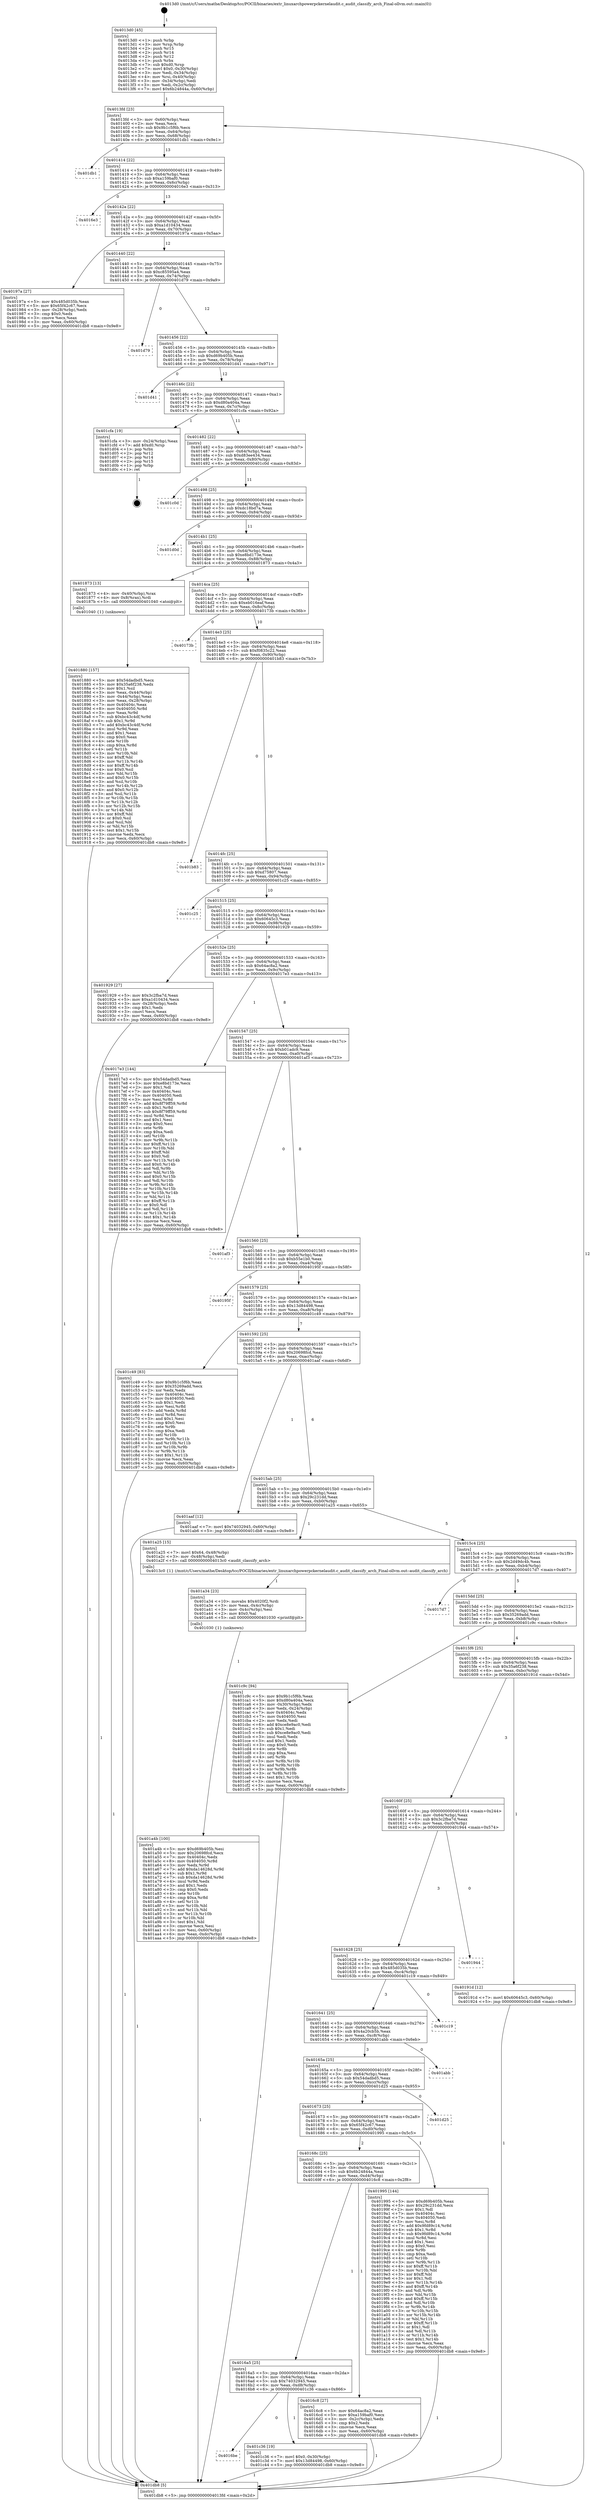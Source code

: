 digraph "0x4013d0" {
  label = "0x4013d0 (/mnt/c/Users/mathe/Desktop/tcc/POCII/binaries/extr_linuxarchpowerpckernelaudit.c_audit_classify_arch_Final-ollvm.out::main(0))"
  labelloc = "t"
  node[shape=record]

  Entry [label="",width=0.3,height=0.3,shape=circle,fillcolor=black,style=filled]
  "0x4013fd" [label="{
     0x4013fd [23]\l
     | [instrs]\l
     &nbsp;&nbsp;0x4013fd \<+3\>: mov -0x60(%rbp),%eax\l
     &nbsp;&nbsp;0x401400 \<+2\>: mov %eax,%ecx\l
     &nbsp;&nbsp;0x401402 \<+6\>: sub $0x9b1c5f6b,%ecx\l
     &nbsp;&nbsp;0x401408 \<+3\>: mov %eax,-0x64(%rbp)\l
     &nbsp;&nbsp;0x40140b \<+3\>: mov %ecx,-0x68(%rbp)\l
     &nbsp;&nbsp;0x40140e \<+6\>: je 0000000000401db1 \<main+0x9e1\>\l
  }"]
  "0x401db1" [label="{
     0x401db1\l
  }", style=dashed]
  "0x401414" [label="{
     0x401414 [22]\l
     | [instrs]\l
     &nbsp;&nbsp;0x401414 \<+5\>: jmp 0000000000401419 \<main+0x49\>\l
     &nbsp;&nbsp;0x401419 \<+3\>: mov -0x64(%rbp),%eax\l
     &nbsp;&nbsp;0x40141c \<+5\>: sub $0xa159baf0,%eax\l
     &nbsp;&nbsp;0x401421 \<+3\>: mov %eax,-0x6c(%rbp)\l
     &nbsp;&nbsp;0x401424 \<+6\>: je 00000000004016e3 \<main+0x313\>\l
  }"]
  Exit [label="",width=0.3,height=0.3,shape=circle,fillcolor=black,style=filled,peripheries=2]
  "0x4016e3" [label="{
     0x4016e3\l
  }", style=dashed]
  "0x40142a" [label="{
     0x40142a [22]\l
     | [instrs]\l
     &nbsp;&nbsp;0x40142a \<+5\>: jmp 000000000040142f \<main+0x5f\>\l
     &nbsp;&nbsp;0x40142f \<+3\>: mov -0x64(%rbp),%eax\l
     &nbsp;&nbsp;0x401432 \<+5\>: sub $0xa1d10434,%eax\l
     &nbsp;&nbsp;0x401437 \<+3\>: mov %eax,-0x70(%rbp)\l
     &nbsp;&nbsp;0x40143a \<+6\>: je 000000000040197a \<main+0x5aa\>\l
  }"]
  "0x4016be" [label="{
     0x4016be\l
  }", style=dashed]
  "0x40197a" [label="{
     0x40197a [27]\l
     | [instrs]\l
     &nbsp;&nbsp;0x40197a \<+5\>: mov $0x485d035b,%eax\l
     &nbsp;&nbsp;0x40197f \<+5\>: mov $0x65f42c67,%ecx\l
     &nbsp;&nbsp;0x401984 \<+3\>: mov -0x28(%rbp),%edx\l
     &nbsp;&nbsp;0x401987 \<+3\>: cmp $0x0,%edx\l
     &nbsp;&nbsp;0x40198a \<+3\>: cmove %ecx,%eax\l
     &nbsp;&nbsp;0x40198d \<+3\>: mov %eax,-0x60(%rbp)\l
     &nbsp;&nbsp;0x401990 \<+5\>: jmp 0000000000401db8 \<main+0x9e8\>\l
  }"]
  "0x401440" [label="{
     0x401440 [22]\l
     | [instrs]\l
     &nbsp;&nbsp;0x401440 \<+5\>: jmp 0000000000401445 \<main+0x75\>\l
     &nbsp;&nbsp;0x401445 \<+3\>: mov -0x64(%rbp),%eax\l
     &nbsp;&nbsp;0x401448 \<+5\>: sub $0xc85595a4,%eax\l
     &nbsp;&nbsp;0x40144d \<+3\>: mov %eax,-0x74(%rbp)\l
     &nbsp;&nbsp;0x401450 \<+6\>: je 0000000000401d79 \<main+0x9a9\>\l
  }"]
  "0x401c36" [label="{
     0x401c36 [19]\l
     | [instrs]\l
     &nbsp;&nbsp;0x401c36 \<+7\>: movl $0x0,-0x30(%rbp)\l
     &nbsp;&nbsp;0x401c3d \<+7\>: movl $0x13d84498,-0x60(%rbp)\l
     &nbsp;&nbsp;0x401c44 \<+5\>: jmp 0000000000401db8 \<main+0x9e8\>\l
  }"]
  "0x401d79" [label="{
     0x401d79\l
  }", style=dashed]
  "0x401456" [label="{
     0x401456 [22]\l
     | [instrs]\l
     &nbsp;&nbsp;0x401456 \<+5\>: jmp 000000000040145b \<main+0x8b\>\l
     &nbsp;&nbsp;0x40145b \<+3\>: mov -0x64(%rbp),%eax\l
     &nbsp;&nbsp;0x40145e \<+5\>: sub $0xd69b405b,%eax\l
     &nbsp;&nbsp;0x401463 \<+3\>: mov %eax,-0x78(%rbp)\l
     &nbsp;&nbsp;0x401466 \<+6\>: je 0000000000401d41 \<main+0x971\>\l
  }"]
  "0x401a4b" [label="{
     0x401a4b [100]\l
     | [instrs]\l
     &nbsp;&nbsp;0x401a4b \<+5\>: mov $0xd69b405b,%esi\l
     &nbsp;&nbsp;0x401a50 \<+5\>: mov $0x20698fcd,%ecx\l
     &nbsp;&nbsp;0x401a55 \<+7\>: mov 0x40404c,%edx\l
     &nbsp;&nbsp;0x401a5c \<+8\>: mov 0x404050,%r8d\l
     &nbsp;&nbsp;0x401a64 \<+3\>: mov %edx,%r9d\l
     &nbsp;&nbsp;0x401a67 \<+7\>: add $0xda14628d,%r9d\l
     &nbsp;&nbsp;0x401a6e \<+4\>: sub $0x1,%r9d\l
     &nbsp;&nbsp;0x401a72 \<+7\>: sub $0xda14628d,%r9d\l
     &nbsp;&nbsp;0x401a79 \<+4\>: imul %r9d,%edx\l
     &nbsp;&nbsp;0x401a7d \<+3\>: and $0x1,%edx\l
     &nbsp;&nbsp;0x401a80 \<+3\>: cmp $0x0,%edx\l
     &nbsp;&nbsp;0x401a83 \<+4\>: sete %r10b\l
     &nbsp;&nbsp;0x401a87 \<+4\>: cmp $0xa,%r8d\l
     &nbsp;&nbsp;0x401a8b \<+4\>: setl %r11b\l
     &nbsp;&nbsp;0x401a8f \<+3\>: mov %r10b,%bl\l
     &nbsp;&nbsp;0x401a92 \<+3\>: and %r11b,%bl\l
     &nbsp;&nbsp;0x401a95 \<+3\>: xor %r11b,%r10b\l
     &nbsp;&nbsp;0x401a98 \<+3\>: or %r10b,%bl\l
     &nbsp;&nbsp;0x401a9b \<+3\>: test $0x1,%bl\l
     &nbsp;&nbsp;0x401a9e \<+3\>: cmovne %ecx,%esi\l
     &nbsp;&nbsp;0x401aa1 \<+3\>: mov %esi,-0x60(%rbp)\l
     &nbsp;&nbsp;0x401aa4 \<+6\>: mov %eax,-0xdc(%rbp)\l
     &nbsp;&nbsp;0x401aaa \<+5\>: jmp 0000000000401db8 \<main+0x9e8\>\l
  }"]
  "0x401d41" [label="{
     0x401d41\l
  }", style=dashed]
  "0x40146c" [label="{
     0x40146c [22]\l
     | [instrs]\l
     &nbsp;&nbsp;0x40146c \<+5\>: jmp 0000000000401471 \<main+0xa1\>\l
     &nbsp;&nbsp;0x401471 \<+3\>: mov -0x64(%rbp),%eax\l
     &nbsp;&nbsp;0x401474 \<+5\>: sub $0xd80a404a,%eax\l
     &nbsp;&nbsp;0x401479 \<+3\>: mov %eax,-0x7c(%rbp)\l
     &nbsp;&nbsp;0x40147c \<+6\>: je 0000000000401cfa \<main+0x92a\>\l
  }"]
  "0x401a34" [label="{
     0x401a34 [23]\l
     | [instrs]\l
     &nbsp;&nbsp;0x401a34 \<+10\>: movabs $0x4020f2,%rdi\l
     &nbsp;&nbsp;0x401a3e \<+3\>: mov %eax,-0x4c(%rbp)\l
     &nbsp;&nbsp;0x401a41 \<+3\>: mov -0x4c(%rbp),%esi\l
     &nbsp;&nbsp;0x401a44 \<+2\>: mov $0x0,%al\l
     &nbsp;&nbsp;0x401a46 \<+5\>: call 0000000000401030 \<printf@plt\>\l
     | [calls]\l
     &nbsp;&nbsp;0x401030 \{1\} (unknown)\l
  }"]
  "0x401cfa" [label="{
     0x401cfa [19]\l
     | [instrs]\l
     &nbsp;&nbsp;0x401cfa \<+3\>: mov -0x24(%rbp),%eax\l
     &nbsp;&nbsp;0x401cfd \<+7\>: add $0xd0,%rsp\l
     &nbsp;&nbsp;0x401d04 \<+1\>: pop %rbx\l
     &nbsp;&nbsp;0x401d05 \<+2\>: pop %r12\l
     &nbsp;&nbsp;0x401d07 \<+2\>: pop %r14\l
     &nbsp;&nbsp;0x401d09 \<+2\>: pop %r15\l
     &nbsp;&nbsp;0x401d0b \<+1\>: pop %rbp\l
     &nbsp;&nbsp;0x401d0c \<+1\>: ret\l
  }"]
  "0x401482" [label="{
     0x401482 [22]\l
     | [instrs]\l
     &nbsp;&nbsp;0x401482 \<+5\>: jmp 0000000000401487 \<main+0xb7\>\l
     &nbsp;&nbsp;0x401487 \<+3\>: mov -0x64(%rbp),%eax\l
     &nbsp;&nbsp;0x40148a \<+5\>: sub $0xd83ee434,%eax\l
     &nbsp;&nbsp;0x40148f \<+3\>: mov %eax,-0x80(%rbp)\l
     &nbsp;&nbsp;0x401492 \<+6\>: je 0000000000401c0d \<main+0x83d\>\l
  }"]
  "0x401880" [label="{
     0x401880 [157]\l
     | [instrs]\l
     &nbsp;&nbsp;0x401880 \<+5\>: mov $0x54dadbd5,%ecx\l
     &nbsp;&nbsp;0x401885 \<+5\>: mov $0x35a6f238,%edx\l
     &nbsp;&nbsp;0x40188a \<+3\>: mov $0x1,%sil\l
     &nbsp;&nbsp;0x40188d \<+3\>: mov %eax,-0x44(%rbp)\l
     &nbsp;&nbsp;0x401890 \<+3\>: mov -0x44(%rbp),%eax\l
     &nbsp;&nbsp;0x401893 \<+3\>: mov %eax,-0x28(%rbp)\l
     &nbsp;&nbsp;0x401896 \<+7\>: mov 0x40404c,%eax\l
     &nbsp;&nbsp;0x40189d \<+8\>: mov 0x404050,%r8d\l
     &nbsp;&nbsp;0x4018a5 \<+3\>: mov %eax,%r9d\l
     &nbsp;&nbsp;0x4018a8 \<+7\>: sub $0xbc43c4df,%r9d\l
     &nbsp;&nbsp;0x4018af \<+4\>: sub $0x1,%r9d\l
     &nbsp;&nbsp;0x4018b3 \<+7\>: add $0xbc43c4df,%r9d\l
     &nbsp;&nbsp;0x4018ba \<+4\>: imul %r9d,%eax\l
     &nbsp;&nbsp;0x4018be \<+3\>: and $0x1,%eax\l
     &nbsp;&nbsp;0x4018c1 \<+3\>: cmp $0x0,%eax\l
     &nbsp;&nbsp;0x4018c4 \<+4\>: sete %r10b\l
     &nbsp;&nbsp;0x4018c8 \<+4\>: cmp $0xa,%r8d\l
     &nbsp;&nbsp;0x4018cc \<+4\>: setl %r11b\l
     &nbsp;&nbsp;0x4018d0 \<+3\>: mov %r10b,%bl\l
     &nbsp;&nbsp;0x4018d3 \<+3\>: xor $0xff,%bl\l
     &nbsp;&nbsp;0x4018d6 \<+3\>: mov %r11b,%r14b\l
     &nbsp;&nbsp;0x4018d9 \<+4\>: xor $0xff,%r14b\l
     &nbsp;&nbsp;0x4018dd \<+4\>: xor $0x0,%sil\l
     &nbsp;&nbsp;0x4018e1 \<+3\>: mov %bl,%r15b\l
     &nbsp;&nbsp;0x4018e4 \<+4\>: and $0x0,%r15b\l
     &nbsp;&nbsp;0x4018e8 \<+3\>: and %sil,%r10b\l
     &nbsp;&nbsp;0x4018eb \<+3\>: mov %r14b,%r12b\l
     &nbsp;&nbsp;0x4018ee \<+4\>: and $0x0,%r12b\l
     &nbsp;&nbsp;0x4018f2 \<+3\>: and %sil,%r11b\l
     &nbsp;&nbsp;0x4018f5 \<+3\>: or %r10b,%r15b\l
     &nbsp;&nbsp;0x4018f8 \<+3\>: or %r11b,%r12b\l
     &nbsp;&nbsp;0x4018fb \<+3\>: xor %r12b,%r15b\l
     &nbsp;&nbsp;0x4018fe \<+3\>: or %r14b,%bl\l
     &nbsp;&nbsp;0x401901 \<+3\>: xor $0xff,%bl\l
     &nbsp;&nbsp;0x401904 \<+4\>: or $0x0,%sil\l
     &nbsp;&nbsp;0x401908 \<+3\>: and %sil,%bl\l
     &nbsp;&nbsp;0x40190b \<+3\>: or %bl,%r15b\l
     &nbsp;&nbsp;0x40190e \<+4\>: test $0x1,%r15b\l
     &nbsp;&nbsp;0x401912 \<+3\>: cmovne %edx,%ecx\l
     &nbsp;&nbsp;0x401915 \<+3\>: mov %ecx,-0x60(%rbp)\l
     &nbsp;&nbsp;0x401918 \<+5\>: jmp 0000000000401db8 \<main+0x9e8\>\l
  }"]
  "0x401c0d" [label="{
     0x401c0d\l
  }", style=dashed]
  "0x401498" [label="{
     0x401498 [25]\l
     | [instrs]\l
     &nbsp;&nbsp;0x401498 \<+5\>: jmp 000000000040149d \<main+0xcd\>\l
     &nbsp;&nbsp;0x40149d \<+3\>: mov -0x64(%rbp),%eax\l
     &nbsp;&nbsp;0x4014a0 \<+5\>: sub $0xdc18bd7a,%eax\l
     &nbsp;&nbsp;0x4014a5 \<+6\>: mov %eax,-0x84(%rbp)\l
     &nbsp;&nbsp;0x4014ab \<+6\>: je 0000000000401d0d \<main+0x93d\>\l
  }"]
  "0x4013d0" [label="{
     0x4013d0 [45]\l
     | [instrs]\l
     &nbsp;&nbsp;0x4013d0 \<+1\>: push %rbp\l
     &nbsp;&nbsp;0x4013d1 \<+3\>: mov %rsp,%rbp\l
     &nbsp;&nbsp;0x4013d4 \<+2\>: push %r15\l
     &nbsp;&nbsp;0x4013d6 \<+2\>: push %r14\l
     &nbsp;&nbsp;0x4013d8 \<+2\>: push %r12\l
     &nbsp;&nbsp;0x4013da \<+1\>: push %rbx\l
     &nbsp;&nbsp;0x4013db \<+7\>: sub $0xd0,%rsp\l
     &nbsp;&nbsp;0x4013e2 \<+7\>: movl $0x0,-0x30(%rbp)\l
     &nbsp;&nbsp;0x4013e9 \<+3\>: mov %edi,-0x34(%rbp)\l
     &nbsp;&nbsp;0x4013ec \<+4\>: mov %rsi,-0x40(%rbp)\l
     &nbsp;&nbsp;0x4013f0 \<+3\>: mov -0x34(%rbp),%edi\l
     &nbsp;&nbsp;0x4013f3 \<+3\>: mov %edi,-0x2c(%rbp)\l
     &nbsp;&nbsp;0x4013f6 \<+7\>: movl $0x6b24844a,-0x60(%rbp)\l
  }"]
  "0x401d0d" [label="{
     0x401d0d\l
  }", style=dashed]
  "0x4014b1" [label="{
     0x4014b1 [25]\l
     | [instrs]\l
     &nbsp;&nbsp;0x4014b1 \<+5\>: jmp 00000000004014b6 \<main+0xe6\>\l
     &nbsp;&nbsp;0x4014b6 \<+3\>: mov -0x64(%rbp),%eax\l
     &nbsp;&nbsp;0x4014b9 \<+5\>: sub $0xe8bd173e,%eax\l
     &nbsp;&nbsp;0x4014be \<+6\>: mov %eax,-0x88(%rbp)\l
     &nbsp;&nbsp;0x4014c4 \<+6\>: je 0000000000401873 \<main+0x4a3\>\l
  }"]
  "0x401db8" [label="{
     0x401db8 [5]\l
     | [instrs]\l
     &nbsp;&nbsp;0x401db8 \<+5\>: jmp 00000000004013fd \<main+0x2d\>\l
  }"]
  "0x401873" [label="{
     0x401873 [13]\l
     | [instrs]\l
     &nbsp;&nbsp;0x401873 \<+4\>: mov -0x40(%rbp),%rax\l
     &nbsp;&nbsp;0x401877 \<+4\>: mov 0x8(%rax),%rdi\l
     &nbsp;&nbsp;0x40187b \<+5\>: call 0000000000401040 \<atoi@plt\>\l
     | [calls]\l
     &nbsp;&nbsp;0x401040 \{1\} (unknown)\l
  }"]
  "0x4014ca" [label="{
     0x4014ca [25]\l
     | [instrs]\l
     &nbsp;&nbsp;0x4014ca \<+5\>: jmp 00000000004014cf \<main+0xff\>\l
     &nbsp;&nbsp;0x4014cf \<+3\>: mov -0x64(%rbp),%eax\l
     &nbsp;&nbsp;0x4014d2 \<+5\>: sub $0xeb016eaf,%eax\l
     &nbsp;&nbsp;0x4014d7 \<+6\>: mov %eax,-0x8c(%rbp)\l
     &nbsp;&nbsp;0x4014dd \<+6\>: je 000000000040173b \<main+0x36b\>\l
  }"]
  "0x4016a5" [label="{
     0x4016a5 [25]\l
     | [instrs]\l
     &nbsp;&nbsp;0x4016a5 \<+5\>: jmp 00000000004016aa \<main+0x2da\>\l
     &nbsp;&nbsp;0x4016aa \<+3\>: mov -0x64(%rbp),%eax\l
     &nbsp;&nbsp;0x4016ad \<+5\>: sub $0x74032945,%eax\l
     &nbsp;&nbsp;0x4016b2 \<+6\>: mov %eax,-0xd8(%rbp)\l
     &nbsp;&nbsp;0x4016b8 \<+6\>: je 0000000000401c36 \<main+0x866\>\l
  }"]
  "0x40173b" [label="{
     0x40173b\l
  }", style=dashed]
  "0x4014e3" [label="{
     0x4014e3 [25]\l
     | [instrs]\l
     &nbsp;&nbsp;0x4014e3 \<+5\>: jmp 00000000004014e8 \<main+0x118\>\l
     &nbsp;&nbsp;0x4014e8 \<+3\>: mov -0x64(%rbp),%eax\l
     &nbsp;&nbsp;0x4014eb \<+5\>: sub $0xf0835c22,%eax\l
     &nbsp;&nbsp;0x4014f0 \<+6\>: mov %eax,-0x90(%rbp)\l
     &nbsp;&nbsp;0x4014f6 \<+6\>: je 0000000000401b83 \<main+0x7b3\>\l
  }"]
  "0x4016c8" [label="{
     0x4016c8 [27]\l
     | [instrs]\l
     &nbsp;&nbsp;0x4016c8 \<+5\>: mov $0x64ac8a2,%eax\l
     &nbsp;&nbsp;0x4016cd \<+5\>: mov $0xa159baf0,%ecx\l
     &nbsp;&nbsp;0x4016d2 \<+3\>: mov -0x2c(%rbp),%edx\l
     &nbsp;&nbsp;0x4016d5 \<+3\>: cmp $0x2,%edx\l
     &nbsp;&nbsp;0x4016d8 \<+3\>: cmovne %ecx,%eax\l
     &nbsp;&nbsp;0x4016db \<+3\>: mov %eax,-0x60(%rbp)\l
     &nbsp;&nbsp;0x4016de \<+5\>: jmp 0000000000401db8 \<main+0x9e8\>\l
  }"]
  "0x401b83" [label="{
     0x401b83\l
  }", style=dashed]
  "0x4014fc" [label="{
     0x4014fc [25]\l
     | [instrs]\l
     &nbsp;&nbsp;0x4014fc \<+5\>: jmp 0000000000401501 \<main+0x131\>\l
     &nbsp;&nbsp;0x401501 \<+3\>: mov -0x64(%rbp),%eax\l
     &nbsp;&nbsp;0x401504 \<+5\>: sub $0xd75807,%eax\l
     &nbsp;&nbsp;0x401509 \<+6\>: mov %eax,-0x94(%rbp)\l
     &nbsp;&nbsp;0x40150f \<+6\>: je 0000000000401c25 \<main+0x855\>\l
  }"]
  "0x40168c" [label="{
     0x40168c [25]\l
     | [instrs]\l
     &nbsp;&nbsp;0x40168c \<+5\>: jmp 0000000000401691 \<main+0x2c1\>\l
     &nbsp;&nbsp;0x401691 \<+3\>: mov -0x64(%rbp),%eax\l
     &nbsp;&nbsp;0x401694 \<+5\>: sub $0x6b24844a,%eax\l
     &nbsp;&nbsp;0x401699 \<+6\>: mov %eax,-0xd4(%rbp)\l
     &nbsp;&nbsp;0x40169f \<+6\>: je 00000000004016c8 \<main+0x2f8\>\l
  }"]
  "0x401c25" [label="{
     0x401c25\l
  }", style=dashed]
  "0x401515" [label="{
     0x401515 [25]\l
     | [instrs]\l
     &nbsp;&nbsp;0x401515 \<+5\>: jmp 000000000040151a \<main+0x14a\>\l
     &nbsp;&nbsp;0x40151a \<+3\>: mov -0x64(%rbp),%eax\l
     &nbsp;&nbsp;0x40151d \<+5\>: sub $0x60645c3,%eax\l
     &nbsp;&nbsp;0x401522 \<+6\>: mov %eax,-0x98(%rbp)\l
     &nbsp;&nbsp;0x401528 \<+6\>: je 0000000000401929 \<main+0x559\>\l
  }"]
  "0x401995" [label="{
     0x401995 [144]\l
     | [instrs]\l
     &nbsp;&nbsp;0x401995 \<+5\>: mov $0xd69b405b,%eax\l
     &nbsp;&nbsp;0x40199a \<+5\>: mov $0x29c231dd,%ecx\l
     &nbsp;&nbsp;0x40199f \<+2\>: mov $0x1,%dl\l
     &nbsp;&nbsp;0x4019a1 \<+7\>: mov 0x40404c,%esi\l
     &nbsp;&nbsp;0x4019a8 \<+7\>: mov 0x404050,%edi\l
     &nbsp;&nbsp;0x4019af \<+3\>: mov %esi,%r8d\l
     &nbsp;&nbsp;0x4019b2 \<+7\>: add $0x9fd89c14,%r8d\l
     &nbsp;&nbsp;0x4019b9 \<+4\>: sub $0x1,%r8d\l
     &nbsp;&nbsp;0x4019bd \<+7\>: sub $0x9fd89c14,%r8d\l
     &nbsp;&nbsp;0x4019c4 \<+4\>: imul %r8d,%esi\l
     &nbsp;&nbsp;0x4019c8 \<+3\>: and $0x1,%esi\l
     &nbsp;&nbsp;0x4019cb \<+3\>: cmp $0x0,%esi\l
     &nbsp;&nbsp;0x4019ce \<+4\>: sete %r9b\l
     &nbsp;&nbsp;0x4019d2 \<+3\>: cmp $0xa,%edi\l
     &nbsp;&nbsp;0x4019d5 \<+4\>: setl %r10b\l
     &nbsp;&nbsp;0x4019d9 \<+3\>: mov %r9b,%r11b\l
     &nbsp;&nbsp;0x4019dc \<+4\>: xor $0xff,%r11b\l
     &nbsp;&nbsp;0x4019e0 \<+3\>: mov %r10b,%bl\l
     &nbsp;&nbsp;0x4019e3 \<+3\>: xor $0xff,%bl\l
     &nbsp;&nbsp;0x4019e6 \<+3\>: xor $0x1,%dl\l
     &nbsp;&nbsp;0x4019e9 \<+3\>: mov %r11b,%r14b\l
     &nbsp;&nbsp;0x4019ec \<+4\>: and $0xff,%r14b\l
     &nbsp;&nbsp;0x4019f0 \<+3\>: and %dl,%r9b\l
     &nbsp;&nbsp;0x4019f3 \<+3\>: mov %bl,%r15b\l
     &nbsp;&nbsp;0x4019f6 \<+4\>: and $0xff,%r15b\l
     &nbsp;&nbsp;0x4019fa \<+3\>: and %dl,%r10b\l
     &nbsp;&nbsp;0x4019fd \<+3\>: or %r9b,%r14b\l
     &nbsp;&nbsp;0x401a00 \<+3\>: or %r10b,%r15b\l
     &nbsp;&nbsp;0x401a03 \<+3\>: xor %r15b,%r14b\l
     &nbsp;&nbsp;0x401a06 \<+3\>: or %bl,%r11b\l
     &nbsp;&nbsp;0x401a09 \<+4\>: xor $0xff,%r11b\l
     &nbsp;&nbsp;0x401a0d \<+3\>: or $0x1,%dl\l
     &nbsp;&nbsp;0x401a10 \<+3\>: and %dl,%r11b\l
     &nbsp;&nbsp;0x401a13 \<+3\>: or %r11b,%r14b\l
     &nbsp;&nbsp;0x401a16 \<+4\>: test $0x1,%r14b\l
     &nbsp;&nbsp;0x401a1a \<+3\>: cmovne %ecx,%eax\l
     &nbsp;&nbsp;0x401a1d \<+3\>: mov %eax,-0x60(%rbp)\l
     &nbsp;&nbsp;0x401a20 \<+5\>: jmp 0000000000401db8 \<main+0x9e8\>\l
  }"]
  "0x401929" [label="{
     0x401929 [27]\l
     | [instrs]\l
     &nbsp;&nbsp;0x401929 \<+5\>: mov $0x3c2fba7d,%eax\l
     &nbsp;&nbsp;0x40192e \<+5\>: mov $0xa1d10434,%ecx\l
     &nbsp;&nbsp;0x401933 \<+3\>: mov -0x28(%rbp),%edx\l
     &nbsp;&nbsp;0x401936 \<+3\>: cmp $0x1,%edx\l
     &nbsp;&nbsp;0x401939 \<+3\>: cmovl %ecx,%eax\l
     &nbsp;&nbsp;0x40193c \<+3\>: mov %eax,-0x60(%rbp)\l
     &nbsp;&nbsp;0x40193f \<+5\>: jmp 0000000000401db8 \<main+0x9e8\>\l
  }"]
  "0x40152e" [label="{
     0x40152e [25]\l
     | [instrs]\l
     &nbsp;&nbsp;0x40152e \<+5\>: jmp 0000000000401533 \<main+0x163\>\l
     &nbsp;&nbsp;0x401533 \<+3\>: mov -0x64(%rbp),%eax\l
     &nbsp;&nbsp;0x401536 \<+5\>: sub $0x64ac8a2,%eax\l
     &nbsp;&nbsp;0x40153b \<+6\>: mov %eax,-0x9c(%rbp)\l
     &nbsp;&nbsp;0x401541 \<+6\>: je 00000000004017e3 \<main+0x413\>\l
  }"]
  "0x401673" [label="{
     0x401673 [25]\l
     | [instrs]\l
     &nbsp;&nbsp;0x401673 \<+5\>: jmp 0000000000401678 \<main+0x2a8\>\l
     &nbsp;&nbsp;0x401678 \<+3\>: mov -0x64(%rbp),%eax\l
     &nbsp;&nbsp;0x40167b \<+5\>: sub $0x65f42c67,%eax\l
     &nbsp;&nbsp;0x401680 \<+6\>: mov %eax,-0xd0(%rbp)\l
     &nbsp;&nbsp;0x401686 \<+6\>: je 0000000000401995 \<main+0x5c5\>\l
  }"]
  "0x4017e3" [label="{
     0x4017e3 [144]\l
     | [instrs]\l
     &nbsp;&nbsp;0x4017e3 \<+5\>: mov $0x54dadbd5,%eax\l
     &nbsp;&nbsp;0x4017e8 \<+5\>: mov $0xe8bd173e,%ecx\l
     &nbsp;&nbsp;0x4017ed \<+2\>: mov $0x1,%dl\l
     &nbsp;&nbsp;0x4017ef \<+7\>: mov 0x40404c,%esi\l
     &nbsp;&nbsp;0x4017f6 \<+7\>: mov 0x404050,%edi\l
     &nbsp;&nbsp;0x4017fd \<+3\>: mov %esi,%r8d\l
     &nbsp;&nbsp;0x401800 \<+7\>: add $0x8f79ff59,%r8d\l
     &nbsp;&nbsp;0x401807 \<+4\>: sub $0x1,%r8d\l
     &nbsp;&nbsp;0x40180b \<+7\>: sub $0x8f79ff59,%r8d\l
     &nbsp;&nbsp;0x401812 \<+4\>: imul %r8d,%esi\l
     &nbsp;&nbsp;0x401816 \<+3\>: and $0x1,%esi\l
     &nbsp;&nbsp;0x401819 \<+3\>: cmp $0x0,%esi\l
     &nbsp;&nbsp;0x40181c \<+4\>: sete %r9b\l
     &nbsp;&nbsp;0x401820 \<+3\>: cmp $0xa,%edi\l
     &nbsp;&nbsp;0x401823 \<+4\>: setl %r10b\l
     &nbsp;&nbsp;0x401827 \<+3\>: mov %r9b,%r11b\l
     &nbsp;&nbsp;0x40182a \<+4\>: xor $0xff,%r11b\l
     &nbsp;&nbsp;0x40182e \<+3\>: mov %r10b,%bl\l
     &nbsp;&nbsp;0x401831 \<+3\>: xor $0xff,%bl\l
     &nbsp;&nbsp;0x401834 \<+3\>: xor $0x0,%dl\l
     &nbsp;&nbsp;0x401837 \<+3\>: mov %r11b,%r14b\l
     &nbsp;&nbsp;0x40183a \<+4\>: and $0x0,%r14b\l
     &nbsp;&nbsp;0x40183e \<+3\>: and %dl,%r9b\l
     &nbsp;&nbsp;0x401841 \<+3\>: mov %bl,%r15b\l
     &nbsp;&nbsp;0x401844 \<+4\>: and $0x0,%r15b\l
     &nbsp;&nbsp;0x401848 \<+3\>: and %dl,%r10b\l
     &nbsp;&nbsp;0x40184b \<+3\>: or %r9b,%r14b\l
     &nbsp;&nbsp;0x40184e \<+3\>: or %r10b,%r15b\l
     &nbsp;&nbsp;0x401851 \<+3\>: xor %r15b,%r14b\l
     &nbsp;&nbsp;0x401854 \<+3\>: or %bl,%r11b\l
     &nbsp;&nbsp;0x401857 \<+4\>: xor $0xff,%r11b\l
     &nbsp;&nbsp;0x40185b \<+3\>: or $0x0,%dl\l
     &nbsp;&nbsp;0x40185e \<+3\>: and %dl,%r11b\l
     &nbsp;&nbsp;0x401861 \<+3\>: or %r11b,%r14b\l
     &nbsp;&nbsp;0x401864 \<+4\>: test $0x1,%r14b\l
     &nbsp;&nbsp;0x401868 \<+3\>: cmovne %ecx,%eax\l
     &nbsp;&nbsp;0x40186b \<+3\>: mov %eax,-0x60(%rbp)\l
     &nbsp;&nbsp;0x40186e \<+5\>: jmp 0000000000401db8 \<main+0x9e8\>\l
  }"]
  "0x401547" [label="{
     0x401547 [25]\l
     | [instrs]\l
     &nbsp;&nbsp;0x401547 \<+5\>: jmp 000000000040154c \<main+0x17c\>\l
     &nbsp;&nbsp;0x40154c \<+3\>: mov -0x64(%rbp),%eax\l
     &nbsp;&nbsp;0x40154f \<+5\>: sub $0xb01adc9,%eax\l
     &nbsp;&nbsp;0x401554 \<+6\>: mov %eax,-0xa0(%rbp)\l
     &nbsp;&nbsp;0x40155a \<+6\>: je 0000000000401af3 \<main+0x723\>\l
  }"]
  "0x401d25" [label="{
     0x401d25\l
  }", style=dashed]
  "0x401af3" [label="{
     0x401af3\l
  }", style=dashed]
  "0x401560" [label="{
     0x401560 [25]\l
     | [instrs]\l
     &nbsp;&nbsp;0x401560 \<+5\>: jmp 0000000000401565 \<main+0x195\>\l
     &nbsp;&nbsp;0x401565 \<+3\>: mov -0x64(%rbp),%eax\l
     &nbsp;&nbsp;0x401568 \<+5\>: sub $0xb55e1b0,%eax\l
     &nbsp;&nbsp;0x40156d \<+6\>: mov %eax,-0xa4(%rbp)\l
     &nbsp;&nbsp;0x401573 \<+6\>: je 000000000040195f \<main+0x58f\>\l
  }"]
  "0x40165a" [label="{
     0x40165a [25]\l
     | [instrs]\l
     &nbsp;&nbsp;0x40165a \<+5\>: jmp 000000000040165f \<main+0x28f\>\l
     &nbsp;&nbsp;0x40165f \<+3\>: mov -0x64(%rbp),%eax\l
     &nbsp;&nbsp;0x401662 \<+5\>: sub $0x54dadbd5,%eax\l
     &nbsp;&nbsp;0x401667 \<+6\>: mov %eax,-0xcc(%rbp)\l
     &nbsp;&nbsp;0x40166d \<+6\>: je 0000000000401d25 \<main+0x955\>\l
  }"]
  "0x40195f" [label="{
     0x40195f\l
  }", style=dashed]
  "0x401579" [label="{
     0x401579 [25]\l
     | [instrs]\l
     &nbsp;&nbsp;0x401579 \<+5\>: jmp 000000000040157e \<main+0x1ae\>\l
     &nbsp;&nbsp;0x40157e \<+3\>: mov -0x64(%rbp),%eax\l
     &nbsp;&nbsp;0x401581 \<+5\>: sub $0x13d84498,%eax\l
     &nbsp;&nbsp;0x401586 \<+6\>: mov %eax,-0xa8(%rbp)\l
     &nbsp;&nbsp;0x40158c \<+6\>: je 0000000000401c49 \<main+0x879\>\l
  }"]
  "0x401abb" [label="{
     0x401abb\l
  }", style=dashed]
  "0x401c49" [label="{
     0x401c49 [83]\l
     | [instrs]\l
     &nbsp;&nbsp;0x401c49 \<+5\>: mov $0x9b1c5f6b,%eax\l
     &nbsp;&nbsp;0x401c4e \<+5\>: mov $0x35269add,%ecx\l
     &nbsp;&nbsp;0x401c53 \<+2\>: xor %edx,%edx\l
     &nbsp;&nbsp;0x401c55 \<+7\>: mov 0x40404c,%esi\l
     &nbsp;&nbsp;0x401c5c \<+7\>: mov 0x404050,%edi\l
     &nbsp;&nbsp;0x401c63 \<+3\>: sub $0x1,%edx\l
     &nbsp;&nbsp;0x401c66 \<+3\>: mov %esi,%r8d\l
     &nbsp;&nbsp;0x401c69 \<+3\>: add %edx,%r8d\l
     &nbsp;&nbsp;0x401c6c \<+4\>: imul %r8d,%esi\l
     &nbsp;&nbsp;0x401c70 \<+3\>: and $0x1,%esi\l
     &nbsp;&nbsp;0x401c73 \<+3\>: cmp $0x0,%esi\l
     &nbsp;&nbsp;0x401c76 \<+4\>: sete %r9b\l
     &nbsp;&nbsp;0x401c7a \<+3\>: cmp $0xa,%edi\l
     &nbsp;&nbsp;0x401c7d \<+4\>: setl %r10b\l
     &nbsp;&nbsp;0x401c81 \<+3\>: mov %r9b,%r11b\l
     &nbsp;&nbsp;0x401c84 \<+3\>: and %r10b,%r11b\l
     &nbsp;&nbsp;0x401c87 \<+3\>: xor %r10b,%r9b\l
     &nbsp;&nbsp;0x401c8a \<+3\>: or %r9b,%r11b\l
     &nbsp;&nbsp;0x401c8d \<+4\>: test $0x1,%r11b\l
     &nbsp;&nbsp;0x401c91 \<+3\>: cmovne %ecx,%eax\l
     &nbsp;&nbsp;0x401c94 \<+3\>: mov %eax,-0x60(%rbp)\l
     &nbsp;&nbsp;0x401c97 \<+5\>: jmp 0000000000401db8 \<main+0x9e8\>\l
  }"]
  "0x401592" [label="{
     0x401592 [25]\l
     | [instrs]\l
     &nbsp;&nbsp;0x401592 \<+5\>: jmp 0000000000401597 \<main+0x1c7\>\l
     &nbsp;&nbsp;0x401597 \<+3\>: mov -0x64(%rbp),%eax\l
     &nbsp;&nbsp;0x40159a \<+5\>: sub $0x20698fcd,%eax\l
     &nbsp;&nbsp;0x40159f \<+6\>: mov %eax,-0xac(%rbp)\l
     &nbsp;&nbsp;0x4015a5 \<+6\>: je 0000000000401aaf \<main+0x6df\>\l
  }"]
  "0x401641" [label="{
     0x401641 [25]\l
     | [instrs]\l
     &nbsp;&nbsp;0x401641 \<+5\>: jmp 0000000000401646 \<main+0x276\>\l
     &nbsp;&nbsp;0x401646 \<+3\>: mov -0x64(%rbp),%eax\l
     &nbsp;&nbsp;0x401649 \<+5\>: sub $0x4a20cb5b,%eax\l
     &nbsp;&nbsp;0x40164e \<+6\>: mov %eax,-0xc8(%rbp)\l
     &nbsp;&nbsp;0x401654 \<+6\>: je 0000000000401abb \<main+0x6eb\>\l
  }"]
  "0x401aaf" [label="{
     0x401aaf [12]\l
     | [instrs]\l
     &nbsp;&nbsp;0x401aaf \<+7\>: movl $0x74032945,-0x60(%rbp)\l
     &nbsp;&nbsp;0x401ab6 \<+5\>: jmp 0000000000401db8 \<main+0x9e8\>\l
  }"]
  "0x4015ab" [label="{
     0x4015ab [25]\l
     | [instrs]\l
     &nbsp;&nbsp;0x4015ab \<+5\>: jmp 00000000004015b0 \<main+0x1e0\>\l
     &nbsp;&nbsp;0x4015b0 \<+3\>: mov -0x64(%rbp),%eax\l
     &nbsp;&nbsp;0x4015b3 \<+5\>: sub $0x29c231dd,%eax\l
     &nbsp;&nbsp;0x4015b8 \<+6\>: mov %eax,-0xb0(%rbp)\l
     &nbsp;&nbsp;0x4015be \<+6\>: je 0000000000401a25 \<main+0x655\>\l
  }"]
  "0x401c19" [label="{
     0x401c19\l
  }", style=dashed]
  "0x401a25" [label="{
     0x401a25 [15]\l
     | [instrs]\l
     &nbsp;&nbsp;0x401a25 \<+7\>: movl $0x64,-0x48(%rbp)\l
     &nbsp;&nbsp;0x401a2c \<+3\>: mov -0x48(%rbp),%edi\l
     &nbsp;&nbsp;0x401a2f \<+5\>: call 00000000004013c0 \<audit_classify_arch\>\l
     | [calls]\l
     &nbsp;&nbsp;0x4013c0 \{1\} (/mnt/c/Users/mathe/Desktop/tcc/POCII/binaries/extr_linuxarchpowerpckernelaudit.c_audit_classify_arch_Final-ollvm.out::audit_classify_arch)\l
  }"]
  "0x4015c4" [label="{
     0x4015c4 [25]\l
     | [instrs]\l
     &nbsp;&nbsp;0x4015c4 \<+5\>: jmp 00000000004015c9 \<main+0x1f9\>\l
     &nbsp;&nbsp;0x4015c9 \<+3\>: mov -0x64(%rbp),%eax\l
     &nbsp;&nbsp;0x4015cc \<+5\>: sub $0x2d49dc4b,%eax\l
     &nbsp;&nbsp;0x4015d1 \<+6\>: mov %eax,-0xb4(%rbp)\l
     &nbsp;&nbsp;0x4015d7 \<+6\>: je 00000000004017d7 \<main+0x407\>\l
  }"]
  "0x401628" [label="{
     0x401628 [25]\l
     | [instrs]\l
     &nbsp;&nbsp;0x401628 \<+5\>: jmp 000000000040162d \<main+0x25d\>\l
     &nbsp;&nbsp;0x40162d \<+3\>: mov -0x64(%rbp),%eax\l
     &nbsp;&nbsp;0x401630 \<+5\>: sub $0x485d035b,%eax\l
     &nbsp;&nbsp;0x401635 \<+6\>: mov %eax,-0xc4(%rbp)\l
     &nbsp;&nbsp;0x40163b \<+6\>: je 0000000000401c19 \<main+0x849\>\l
  }"]
  "0x4017d7" [label="{
     0x4017d7\l
  }", style=dashed]
  "0x4015dd" [label="{
     0x4015dd [25]\l
     | [instrs]\l
     &nbsp;&nbsp;0x4015dd \<+5\>: jmp 00000000004015e2 \<main+0x212\>\l
     &nbsp;&nbsp;0x4015e2 \<+3\>: mov -0x64(%rbp),%eax\l
     &nbsp;&nbsp;0x4015e5 \<+5\>: sub $0x35269add,%eax\l
     &nbsp;&nbsp;0x4015ea \<+6\>: mov %eax,-0xb8(%rbp)\l
     &nbsp;&nbsp;0x4015f0 \<+6\>: je 0000000000401c9c \<main+0x8cc\>\l
  }"]
  "0x401944" [label="{
     0x401944\l
  }", style=dashed]
  "0x401c9c" [label="{
     0x401c9c [94]\l
     | [instrs]\l
     &nbsp;&nbsp;0x401c9c \<+5\>: mov $0x9b1c5f6b,%eax\l
     &nbsp;&nbsp;0x401ca1 \<+5\>: mov $0xd80a404a,%ecx\l
     &nbsp;&nbsp;0x401ca6 \<+3\>: mov -0x30(%rbp),%edx\l
     &nbsp;&nbsp;0x401ca9 \<+3\>: mov %edx,-0x24(%rbp)\l
     &nbsp;&nbsp;0x401cac \<+7\>: mov 0x40404c,%edx\l
     &nbsp;&nbsp;0x401cb3 \<+7\>: mov 0x404050,%esi\l
     &nbsp;&nbsp;0x401cba \<+2\>: mov %edx,%edi\l
     &nbsp;&nbsp;0x401cbc \<+6\>: add $0xce8e9ac0,%edi\l
     &nbsp;&nbsp;0x401cc2 \<+3\>: sub $0x1,%edi\l
     &nbsp;&nbsp;0x401cc5 \<+6\>: sub $0xce8e9ac0,%edi\l
     &nbsp;&nbsp;0x401ccb \<+3\>: imul %edi,%edx\l
     &nbsp;&nbsp;0x401cce \<+3\>: and $0x1,%edx\l
     &nbsp;&nbsp;0x401cd1 \<+3\>: cmp $0x0,%edx\l
     &nbsp;&nbsp;0x401cd4 \<+4\>: sete %r8b\l
     &nbsp;&nbsp;0x401cd8 \<+3\>: cmp $0xa,%esi\l
     &nbsp;&nbsp;0x401cdb \<+4\>: setl %r9b\l
     &nbsp;&nbsp;0x401cdf \<+3\>: mov %r8b,%r10b\l
     &nbsp;&nbsp;0x401ce2 \<+3\>: and %r9b,%r10b\l
     &nbsp;&nbsp;0x401ce5 \<+3\>: xor %r9b,%r8b\l
     &nbsp;&nbsp;0x401ce8 \<+3\>: or %r8b,%r10b\l
     &nbsp;&nbsp;0x401ceb \<+4\>: test $0x1,%r10b\l
     &nbsp;&nbsp;0x401cef \<+3\>: cmovne %ecx,%eax\l
     &nbsp;&nbsp;0x401cf2 \<+3\>: mov %eax,-0x60(%rbp)\l
     &nbsp;&nbsp;0x401cf5 \<+5\>: jmp 0000000000401db8 \<main+0x9e8\>\l
  }"]
  "0x4015f6" [label="{
     0x4015f6 [25]\l
     | [instrs]\l
     &nbsp;&nbsp;0x4015f6 \<+5\>: jmp 00000000004015fb \<main+0x22b\>\l
     &nbsp;&nbsp;0x4015fb \<+3\>: mov -0x64(%rbp),%eax\l
     &nbsp;&nbsp;0x4015fe \<+5\>: sub $0x35a6f238,%eax\l
     &nbsp;&nbsp;0x401603 \<+6\>: mov %eax,-0xbc(%rbp)\l
     &nbsp;&nbsp;0x401609 \<+6\>: je 000000000040191d \<main+0x54d\>\l
  }"]
  "0x40160f" [label="{
     0x40160f [25]\l
     | [instrs]\l
     &nbsp;&nbsp;0x40160f \<+5\>: jmp 0000000000401614 \<main+0x244\>\l
     &nbsp;&nbsp;0x401614 \<+3\>: mov -0x64(%rbp),%eax\l
     &nbsp;&nbsp;0x401617 \<+5\>: sub $0x3c2fba7d,%eax\l
     &nbsp;&nbsp;0x40161c \<+6\>: mov %eax,-0xc0(%rbp)\l
     &nbsp;&nbsp;0x401622 \<+6\>: je 0000000000401944 \<main+0x574\>\l
  }"]
  "0x40191d" [label="{
     0x40191d [12]\l
     | [instrs]\l
     &nbsp;&nbsp;0x40191d \<+7\>: movl $0x60645c3,-0x60(%rbp)\l
     &nbsp;&nbsp;0x401924 \<+5\>: jmp 0000000000401db8 \<main+0x9e8\>\l
  }"]
  Entry -> "0x4013d0" [label=" 1"]
  "0x4013fd" -> "0x401db1" [label=" 0"]
  "0x4013fd" -> "0x401414" [label=" 13"]
  "0x401cfa" -> Exit [label=" 1"]
  "0x401414" -> "0x4016e3" [label=" 0"]
  "0x401414" -> "0x40142a" [label=" 13"]
  "0x401c9c" -> "0x401db8" [label=" 1"]
  "0x40142a" -> "0x40197a" [label=" 1"]
  "0x40142a" -> "0x401440" [label=" 12"]
  "0x401c49" -> "0x401db8" [label=" 1"]
  "0x401440" -> "0x401d79" [label=" 0"]
  "0x401440" -> "0x401456" [label=" 12"]
  "0x401c36" -> "0x401db8" [label=" 1"]
  "0x401456" -> "0x401d41" [label=" 0"]
  "0x401456" -> "0x40146c" [label=" 12"]
  "0x4016a5" -> "0x401c36" [label=" 1"]
  "0x40146c" -> "0x401cfa" [label=" 1"]
  "0x40146c" -> "0x401482" [label=" 11"]
  "0x4016a5" -> "0x4016be" [label=" 0"]
  "0x401482" -> "0x401c0d" [label=" 0"]
  "0x401482" -> "0x401498" [label=" 11"]
  "0x401aaf" -> "0x401db8" [label=" 1"]
  "0x401498" -> "0x401d0d" [label=" 0"]
  "0x401498" -> "0x4014b1" [label=" 11"]
  "0x401a4b" -> "0x401db8" [label=" 1"]
  "0x4014b1" -> "0x401873" [label=" 1"]
  "0x4014b1" -> "0x4014ca" [label=" 10"]
  "0x401a34" -> "0x401a4b" [label=" 1"]
  "0x4014ca" -> "0x40173b" [label=" 0"]
  "0x4014ca" -> "0x4014e3" [label=" 10"]
  "0x401a25" -> "0x401a34" [label=" 1"]
  "0x4014e3" -> "0x401b83" [label=" 0"]
  "0x4014e3" -> "0x4014fc" [label=" 10"]
  "0x401995" -> "0x401db8" [label=" 1"]
  "0x4014fc" -> "0x401c25" [label=" 0"]
  "0x4014fc" -> "0x401515" [label=" 10"]
  "0x401929" -> "0x401db8" [label=" 1"]
  "0x401515" -> "0x401929" [label=" 1"]
  "0x401515" -> "0x40152e" [label=" 9"]
  "0x40191d" -> "0x401db8" [label=" 1"]
  "0x40152e" -> "0x4017e3" [label=" 1"]
  "0x40152e" -> "0x401547" [label=" 8"]
  "0x401873" -> "0x401880" [label=" 1"]
  "0x401547" -> "0x401af3" [label=" 0"]
  "0x401547" -> "0x401560" [label=" 8"]
  "0x4017e3" -> "0x401db8" [label=" 1"]
  "0x401560" -> "0x40195f" [label=" 0"]
  "0x401560" -> "0x401579" [label=" 8"]
  "0x4013d0" -> "0x4013fd" [label=" 1"]
  "0x401579" -> "0x401c49" [label=" 1"]
  "0x401579" -> "0x401592" [label=" 7"]
  "0x4016c8" -> "0x401db8" [label=" 1"]
  "0x401592" -> "0x401aaf" [label=" 1"]
  "0x401592" -> "0x4015ab" [label=" 6"]
  "0x40168c" -> "0x4016c8" [label=" 1"]
  "0x4015ab" -> "0x401a25" [label=" 1"]
  "0x4015ab" -> "0x4015c4" [label=" 5"]
  "0x40197a" -> "0x401db8" [label=" 1"]
  "0x4015c4" -> "0x4017d7" [label=" 0"]
  "0x4015c4" -> "0x4015dd" [label=" 5"]
  "0x401673" -> "0x401995" [label=" 1"]
  "0x4015dd" -> "0x401c9c" [label=" 1"]
  "0x4015dd" -> "0x4015f6" [label=" 4"]
  "0x401880" -> "0x401db8" [label=" 1"]
  "0x4015f6" -> "0x40191d" [label=" 1"]
  "0x4015f6" -> "0x40160f" [label=" 3"]
  "0x40165a" -> "0x401673" [label=" 3"]
  "0x40160f" -> "0x401944" [label=" 0"]
  "0x40160f" -> "0x401628" [label=" 3"]
  "0x401673" -> "0x40168c" [label=" 2"]
  "0x401628" -> "0x401c19" [label=" 0"]
  "0x401628" -> "0x401641" [label=" 3"]
  "0x40168c" -> "0x4016a5" [label=" 1"]
  "0x401641" -> "0x401abb" [label=" 0"]
  "0x401641" -> "0x40165a" [label=" 3"]
  "0x401db8" -> "0x4013fd" [label=" 12"]
  "0x40165a" -> "0x401d25" [label=" 0"]
}

